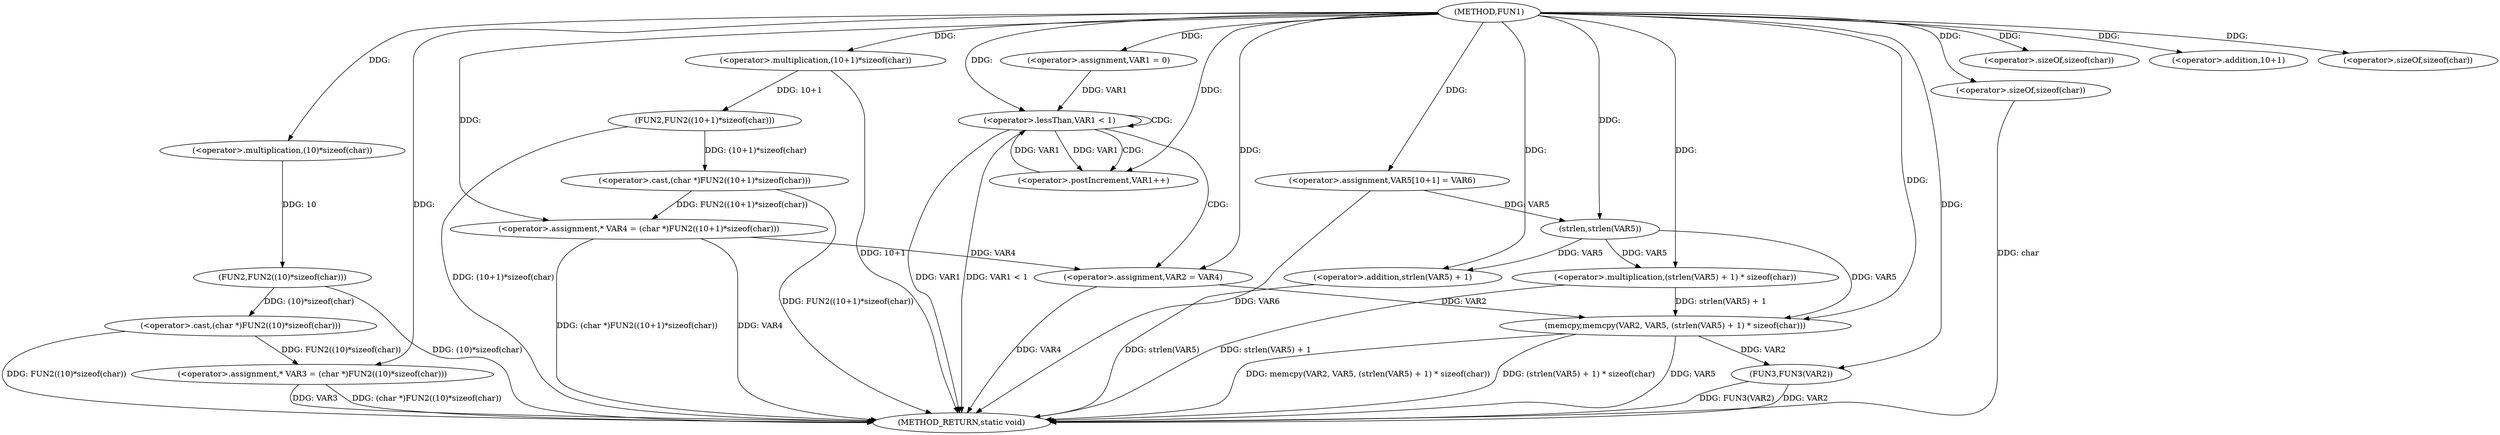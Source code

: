 digraph FUN1 {  
"1000100" [label = "(METHOD,FUN1)" ]
"1000156" [label = "(METHOD_RETURN,static void)" ]
"1000105" [label = "(<operator>.assignment,* VAR3 = (char *)FUN2((10)*sizeof(char)))" ]
"1000107" [label = "(<operator>.cast,(char *)FUN2((10)*sizeof(char)))" ]
"1000109" [label = "(FUN2,FUN2((10)*sizeof(char)))" ]
"1000110" [label = "(<operator>.multiplication,(10)*sizeof(char))" ]
"1000112" [label = "(<operator>.sizeOf,sizeof(char))" ]
"1000115" [label = "(<operator>.assignment,* VAR4 = (char *)FUN2((10+1)*sizeof(char)))" ]
"1000117" [label = "(<operator>.cast,(char *)FUN2((10+1)*sizeof(char)))" ]
"1000119" [label = "(FUN2,FUN2((10+1)*sizeof(char)))" ]
"1000120" [label = "(<operator>.multiplication,(10+1)*sizeof(char))" ]
"1000121" [label = "(<operator>.addition,10+1)" ]
"1000124" [label = "(<operator>.sizeOf,sizeof(char))" ]
"1000127" [label = "(<operator>.assignment,VAR1 = 0)" ]
"1000130" [label = "(<operator>.lessThan,VAR1 < 1)" ]
"1000133" [label = "(<operator>.postIncrement,VAR1++)" ]
"1000136" [label = "(<operator>.assignment,VAR2 = VAR4)" ]
"1000141" [label = "(<operator>.assignment,VAR5[10+1] = VAR6)" ]
"1000144" [label = "(memcpy,memcpy(VAR2, VAR5, (strlen(VAR5) + 1) * sizeof(char)))" ]
"1000147" [label = "(<operator>.multiplication,(strlen(VAR5) + 1) * sizeof(char))" ]
"1000148" [label = "(<operator>.addition,strlen(VAR5) + 1)" ]
"1000149" [label = "(strlen,strlen(VAR5))" ]
"1000152" [label = "(<operator>.sizeOf,sizeof(char))" ]
"1000154" [label = "(FUN3,FUN3(VAR2))" ]
  "1000115" -> "1000156"  [ label = "DDG: (char *)FUN2((10+1)*sizeof(char))"] 
  "1000130" -> "1000156"  [ label = "DDG: VAR1 < 1"] 
  "1000105" -> "1000156"  [ label = "DDG: (char *)FUN2((10)*sizeof(char))"] 
  "1000154" -> "1000156"  [ label = "DDG: FUN3(VAR2)"] 
  "1000136" -> "1000156"  [ label = "DDG: VAR4"] 
  "1000117" -> "1000156"  [ label = "DDG: FUN2((10+1)*sizeof(char))"] 
  "1000144" -> "1000156"  [ label = "DDG: VAR5"] 
  "1000130" -> "1000156"  [ label = "DDG: VAR1"] 
  "1000154" -> "1000156"  [ label = "DDG: VAR2"] 
  "1000144" -> "1000156"  [ label = "DDG: memcpy(VAR2, VAR5, (strlen(VAR5) + 1) * sizeof(char))"] 
  "1000120" -> "1000156"  [ label = "DDG: 10+1"] 
  "1000148" -> "1000156"  [ label = "DDG: strlen(VAR5)"] 
  "1000147" -> "1000156"  [ label = "DDG: strlen(VAR5) + 1"] 
  "1000152" -> "1000156"  [ label = "DDG: char"] 
  "1000109" -> "1000156"  [ label = "DDG: (10)*sizeof(char)"] 
  "1000119" -> "1000156"  [ label = "DDG: (10+1)*sizeof(char)"] 
  "1000141" -> "1000156"  [ label = "DDG: VAR6"] 
  "1000144" -> "1000156"  [ label = "DDG: (strlen(VAR5) + 1) * sizeof(char)"] 
  "1000115" -> "1000156"  [ label = "DDG: VAR4"] 
  "1000105" -> "1000156"  [ label = "DDG: VAR3"] 
  "1000107" -> "1000156"  [ label = "DDG: FUN2((10)*sizeof(char))"] 
  "1000107" -> "1000105"  [ label = "DDG: FUN2((10)*sizeof(char))"] 
  "1000100" -> "1000105"  [ label = "DDG: "] 
  "1000109" -> "1000107"  [ label = "DDG: (10)*sizeof(char)"] 
  "1000110" -> "1000109"  [ label = "DDG: 10"] 
  "1000100" -> "1000110"  [ label = "DDG: "] 
  "1000100" -> "1000112"  [ label = "DDG: "] 
  "1000117" -> "1000115"  [ label = "DDG: FUN2((10+1)*sizeof(char))"] 
  "1000100" -> "1000115"  [ label = "DDG: "] 
  "1000119" -> "1000117"  [ label = "DDG: (10+1)*sizeof(char)"] 
  "1000120" -> "1000119"  [ label = "DDG: 10+1"] 
  "1000100" -> "1000120"  [ label = "DDG: "] 
  "1000100" -> "1000121"  [ label = "DDG: "] 
  "1000100" -> "1000124"  [ label = "DDG: "] 
  "1000100" -> "1000127"  [ label = "DDG: "] 
  "1000133" -> "1000130"  [ label = "DDG: VAR1"] 
  "1000127" -> "1000130"  [ label = "DDG: VAR1"] 
  "1000100" -> "1000130"  [ label = "DDG: "] 
  "1000130" -> "1000133"  [ label = "DDG: VAR1"] 
  "1000100" -> "1000133"  [ label = "DDG: "] 
  "1000115" -> "1000136"  [ label = "DDG: VAR4"] 
  "1000100" -> "1000136"  [ label = "DDG: "] 
  "1000100" -> "1000141"  [ label = "DDG: "] 
  "1000136" -> "1000144"  [ label = "DDG: VAR2"] 
  "1000100" -> "1000144"  [ label = "DDG: "] 
  "1000149" -> "1000144"  [ label = "DDG: VAR5"] 
  "1000147" -> "1000144"  [ label = "DDG: strlen(VAR5) + 1"] 
  "1000149" -> "1000147"  [ label = "DDG: VAR5"] 
  "1000100" -> "1000147"  [ label = "DDG: "] 
  "1000149" -> "1000148"  [ label = "DDG: VAR5"] 
  "1000141" -> "1000149"  [ label = "DDG: VAR5"] 
  "1000100" -> "1000149"  [ label = "DDG: "] 
  "1000100" -> "1000148"  [ label = "DDG: "] 
  "1000100" -> "1000152"  [ label = "DDG: "] 
  "1000144" -> "1000154"  [ label = "DDG: VAR2"] 
  "1000100" -> "1000154"  [ label = "DDG: "] 
  "1000130" -> "1000133"  [ label = "CDG: "] 
  "1000130" -> "1000136"  [ label = "CDG: "] 
  "1000130" -> "1000130"  [ label = "CDG: "] 
}
